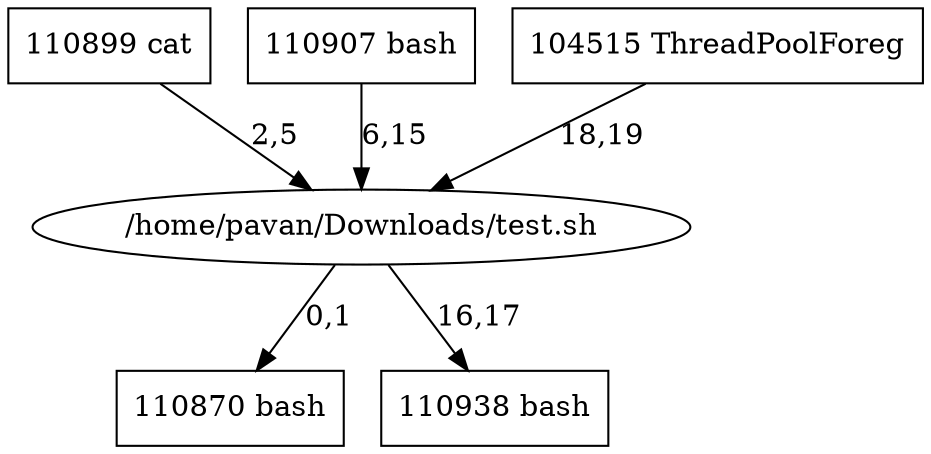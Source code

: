 digraph G {
  0 [ label="110870 bash" shape="rectangle" ];
  1 [ label="110899 cat" shape="rectangle" ];
  2 [ label="110907 bash" shape="rectangle" ];
  3 [ label="110938 bash" shape="rectangle" ];
  4 [ label="104515 ThreadPoolForeg" shape="rectangle" ];
  5 [ label="/home/pavan/Downloads/test.sh" ];
  5 -> 0 [ label="0,1" ];
  1 -> 5 [ label="2,5" ];
  2 -> 5 [ label="6,15" ];
  5 -> 3 [ label="16,17" ];
  4 -> 5 [ label="18,19" ];
}
